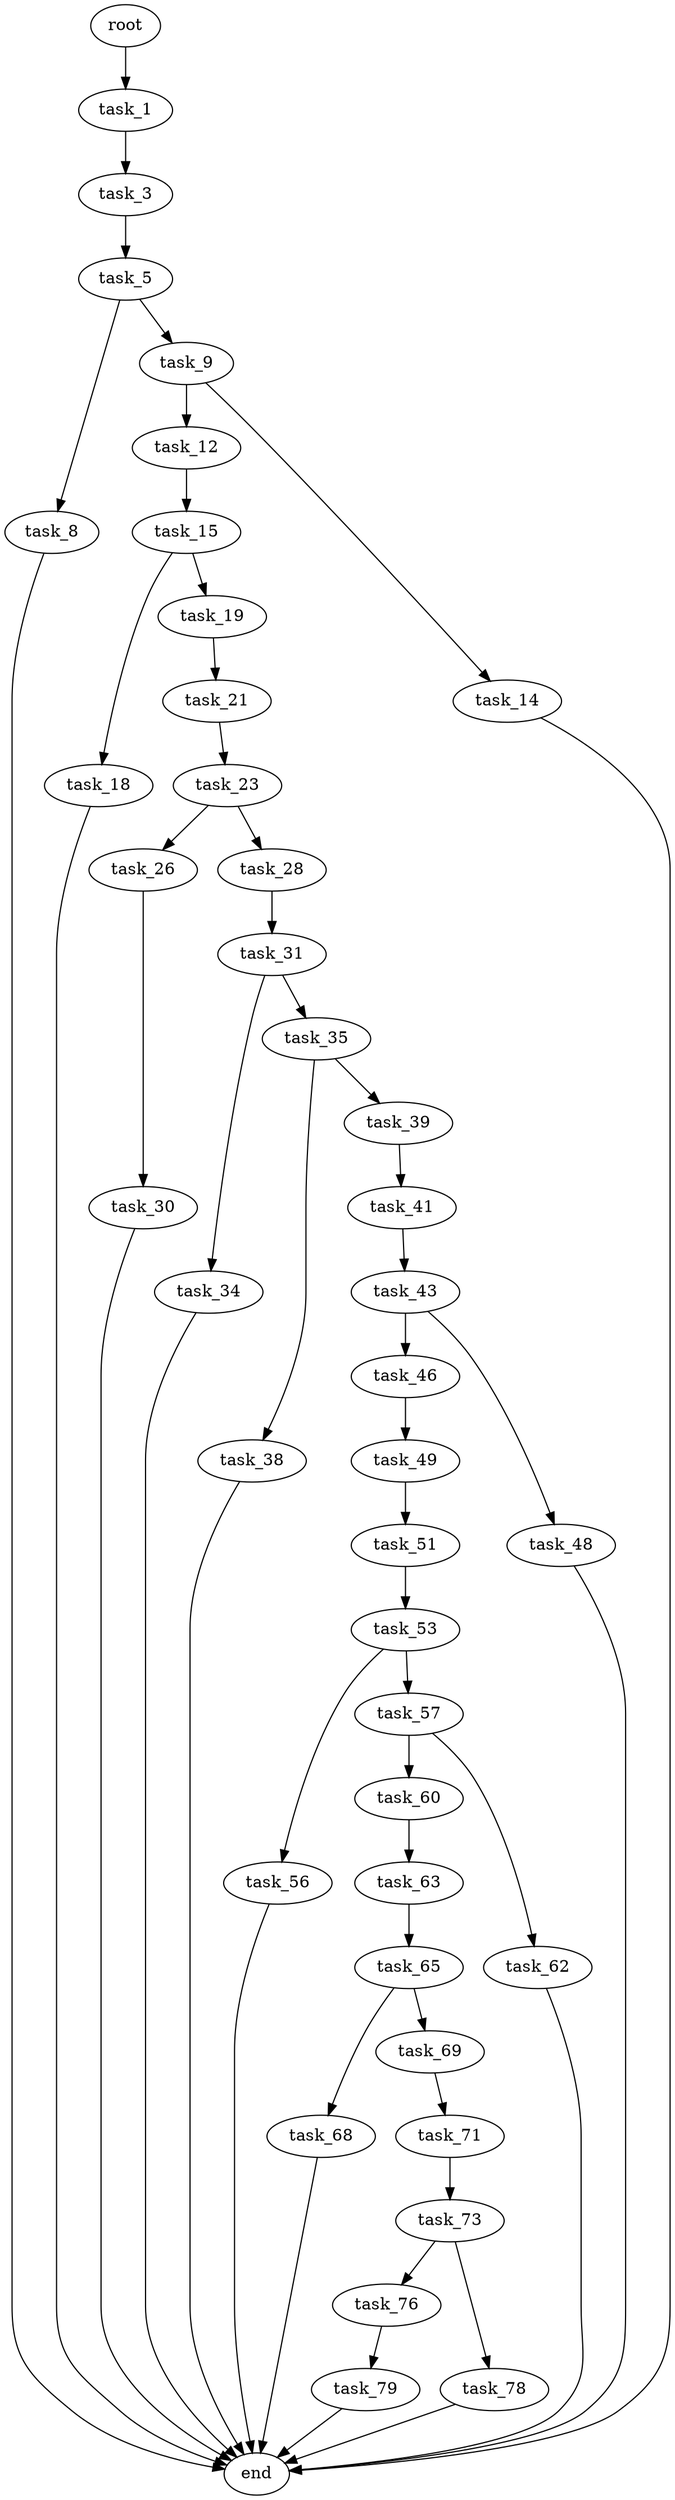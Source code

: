 digraph G {
  root [size="0.000000"];
  task_1 [size="128030796382.000000"];
  task_3 [size="1594384557.000000"];
  task_5 [size="68719476736.000000"];
  task_8 [size="29418773920.000000"];
  task_9 [size="28991029248.000000"];
  end [size="0.000000"];
  task_12 [size="1200028813167.000000"];
  task_14 [size="28991029248.000000"];
  task_15 [size="1196953150.000000"];
  task_18 [size="231928233984.000000"];
  task_19 [size="29549032636.000000"];
  task_21 [size="1145872900.000000"];
  task_23 [size="231928233984.000000"];
  task_26 [size="368293445632.000000"];
  task_28 [size="549755813888.000000"];
  task_30 [size="545254974004.000000"];
  task_31 [size="8589934592.000000"];
  task_34 [size="68719476736.000000"];
  task_35 [size="27637870166.000000"];
  task_38 [size="232171845899.000000"];
  task_39 [size="1843307430.000000"];
  task_41 [size="124415259092.000000"];
  task_43 [size="782757789696.000000"];
  task_46 [size="134217728000.000000"];
  task_48 [size="782757789696.000000"];
  task_49 [size="818920611838.000000"];
  task_51 [size="8589934592.000000"];
  task_53 [size="19073169024.000000"];
  task_56 [size="102915921216.000000"];
  task_57 [size="169647295882.000000"];
  task_60 [size="166205963220.000000"];
  task_62 [size="247429423835.000000"];
  task_63 [size="30772297900.000000"];
  task_65 [size="231928233984.000000"];
  task_68 [size="487754908728.000000"];
  task_69 [size="25364866004.000000"];
  task_71 [size="6989424961.000000"];
  task_73 [size="8589934592.000000"];
  task_76 [size="368293445632.000000"];
  task_78 [size="15284945060.000000"];
  task_79 [size="38634049262.000000"];

  root -> task_1 [size="1.000000"];
  task_1 -> task_3 [size="301989888.000000"];
  task_3 -> task_5 [size="75497472.000000"];
  task_5 -> task_8 [size="134217728.000000"];
  task_5 -> task_9 [size="134217728.000000"];
  task_8 -> end [size="1.000000"];
  task_9 -> task_12 [size="75497472.000000"];
  task_9 -> task_14 [size="75497472.000000"];
  task_12 -> task_15 [size="838860800.000000"];
  task_14 -> end [size="1.000000"];
  task_15 -> task_18 [size="134217728.000000"];
  task_15 -> task_19 [size="134217728.000000"];
  task_18 -> end [size="1.000000"];
  task_19 -> task_21 [size="536870912.000000"];
  task_21 -> task_23 [size="75497472.000000"];
  task_23 -> task_26 [size="301989888.000000"];
  task_23 -> task_28 [size="301989888.000000"];
  task_26 -> task_30 [size="411041792.000000"];
  task_28 -> task_31 [size="536870912.000000"];
  task_30 -> end [size="1.000000"];
  task_31 -> task_34 [size="33554432.000000"];
  task_31 -> task_35 [size="33554432.000000"];
  task_34 -> end [size="1.000000"];
  task_35 -> task_38 [size="838860800.000000"];
  task_35 -> task_39 [size="838860800.000000"];
  task_38 -> end [size="1.000000"];
  task_39 -> task_41 [size="33554432.000000"];
  task_41 -> task_43 [size="411041792.000000"];
  task_43 -> task_46 [size="679477248.000000"];
  task_43 -> task_48 [size="679477248.000000"];
  task_46 -> task_49 [size="209715200.000000"];
  task_48 -> end [size="1.000000"];
  task_49 -> task_51 [size="838860800.000000"];
  task_51 -> task_53 [size="33554432.000000"];
  task_53 -> task_56 [size="301989888.000000"];
  task_53 -> task_57 [size="301989888.000000"];
  task_56 -> end [size="1.000000"];
  task_57 -> task_60 [size="209715200.000000"];
  task_57 -> task_62 [size="209715200.000000"];
  task_60 -> task_63 [size="134217728.000000"];
  task_62 -> end [size="1.000000"];
  task_63 -> task_65 [size="838860800.000000"];
  task_65 -> task_68 [size="301989888.000000"];
  task_65 -> task_69 [size="301989888.000000"];
  task_68 -> end [size="1.000000"];
  task_69 -> task_71 [size="75497472.000000"];
  task_71 -> task_73 [size="134217728.000000"];
  task_73 -> task_76 [size="33554432.000000"];
  task_73 -> task_78 [size="33554432.000000"];
  task_76 -> task_79 [size="411041792.000000"];
  task_78 -> end [size="1.000000"];
  task_79 -> end [size="1.000000"];
}
